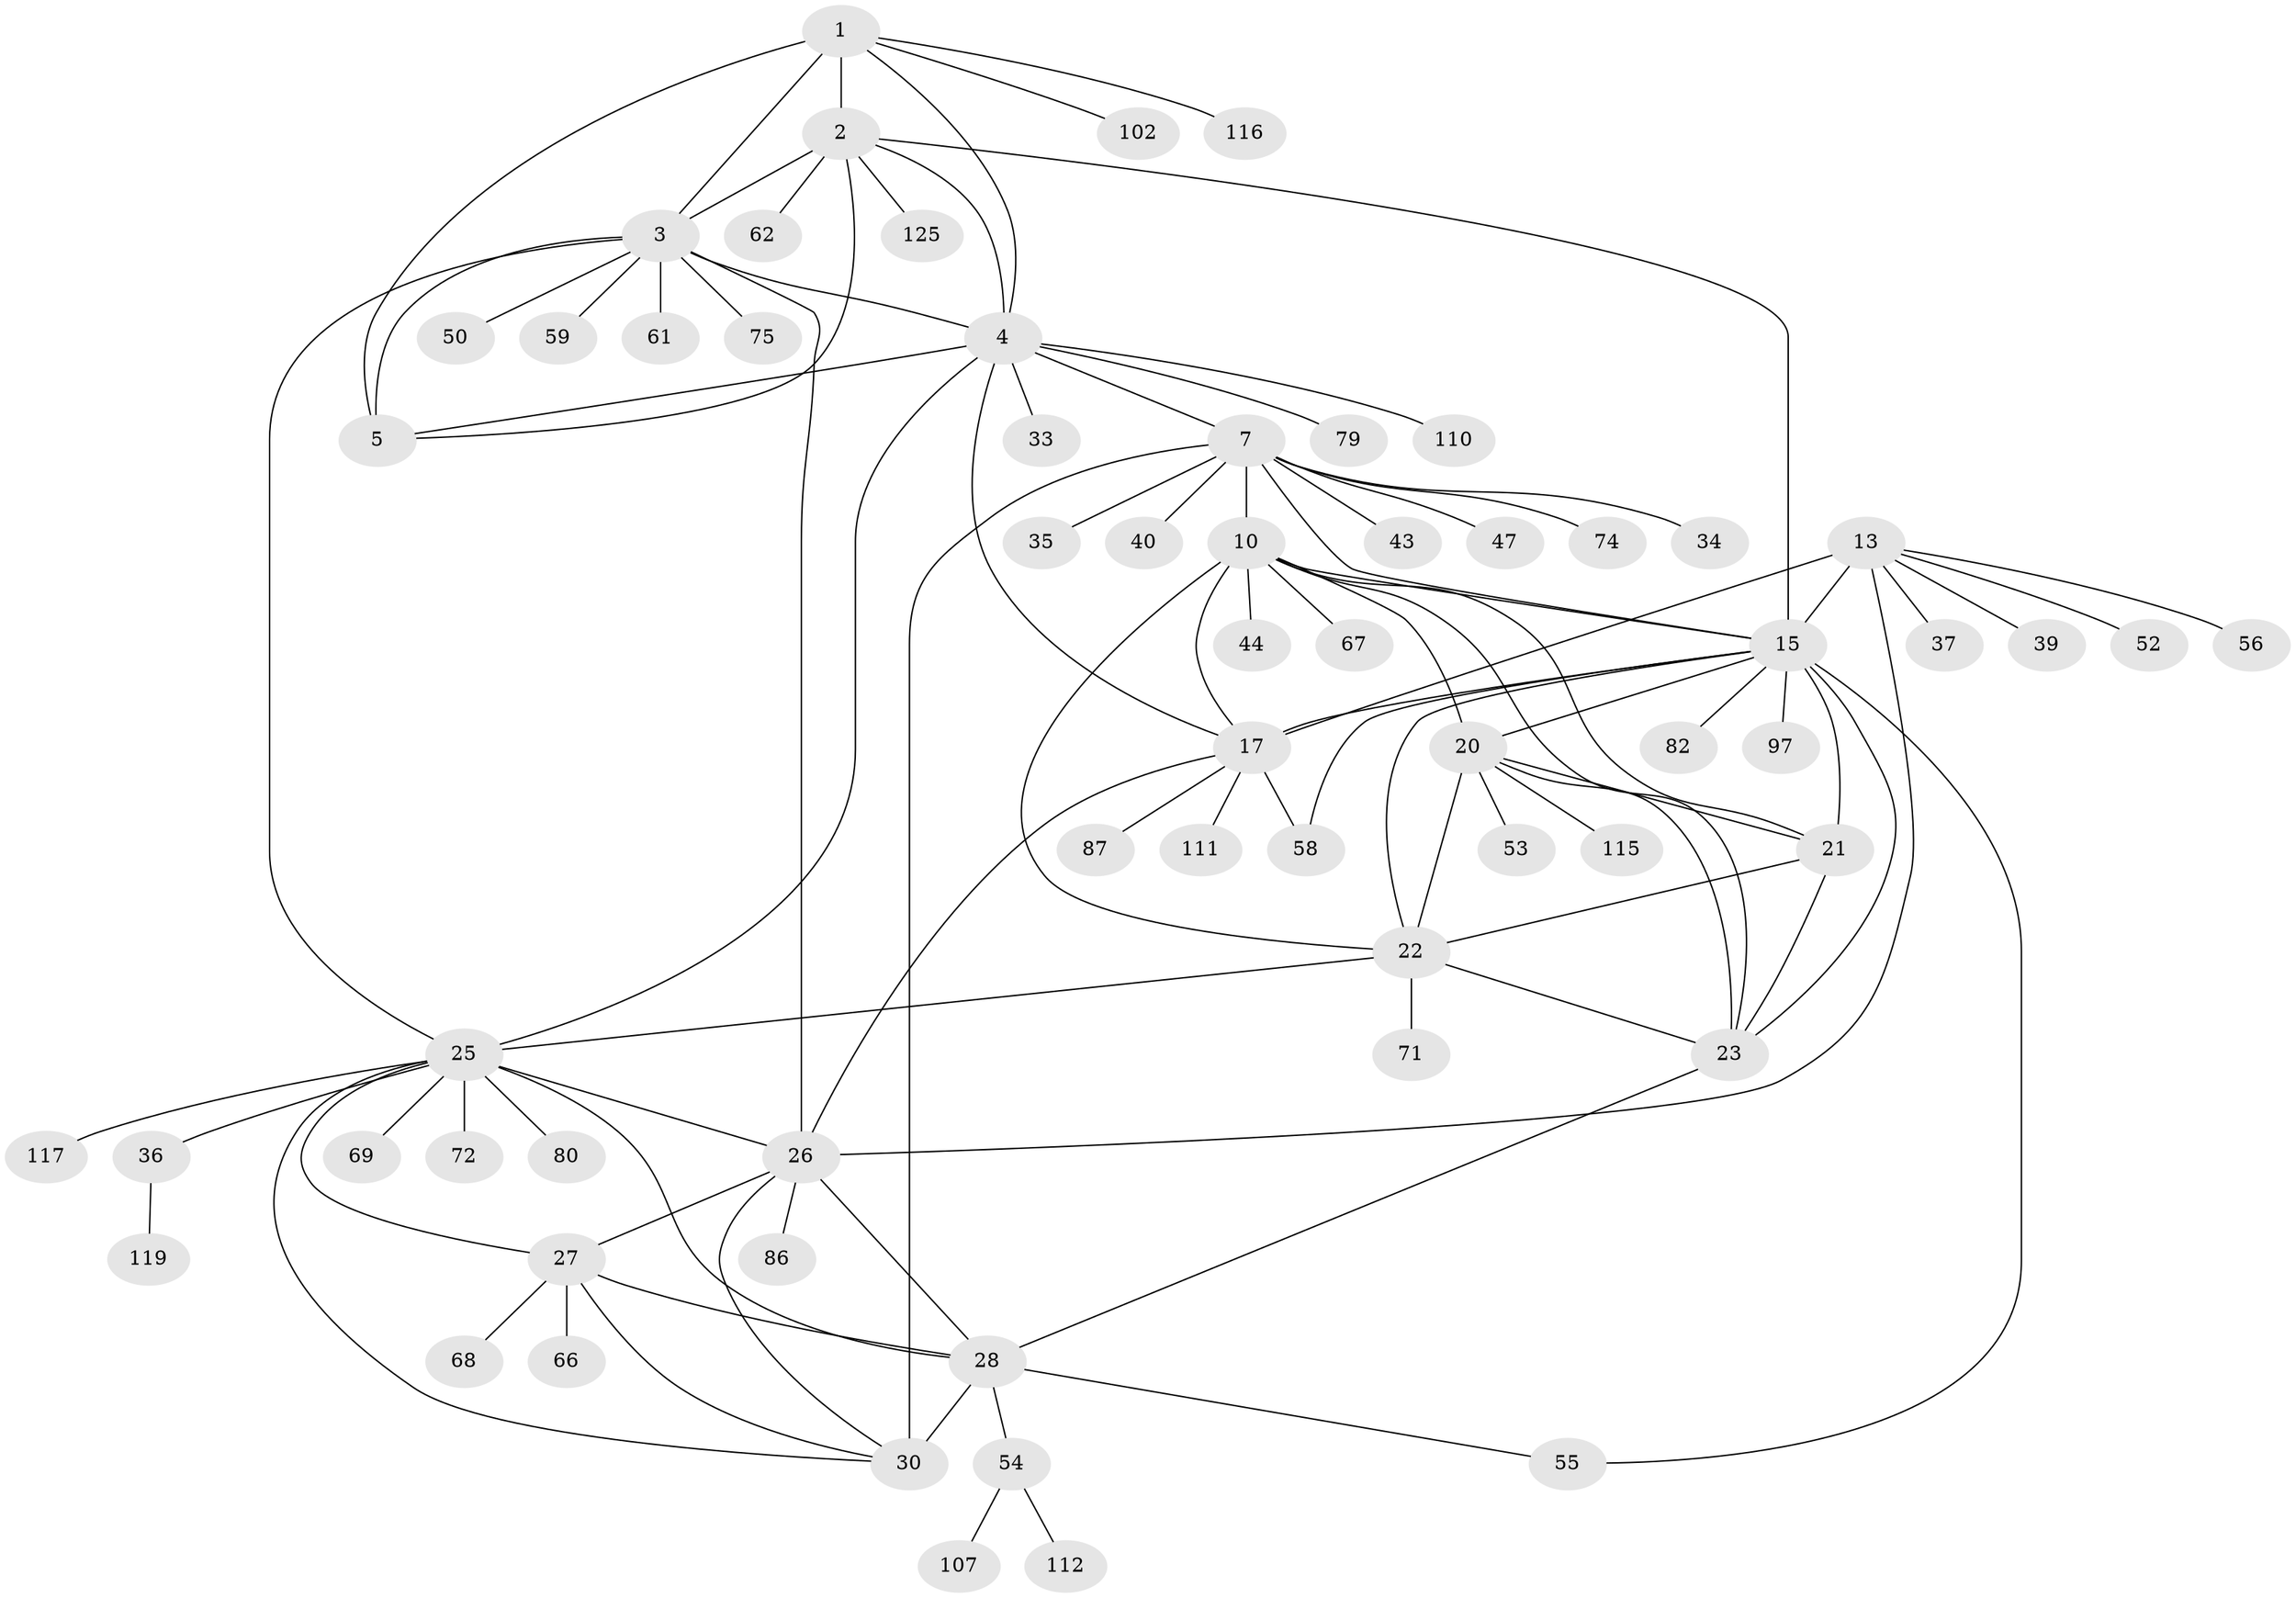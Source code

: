 // original degree distribution, {7: 0.06299212598425197, 8: 0.047244094488188976, 13: 0.023622047244094488, 11: 0.015748031496062992, 6: 0.031496062992125984, 9: 0.031496062992125984, 10: 0.023622047244094488, 3: 0.031496062992125984, 1: 0.5590551181102362, 2: 0.16535433070866143, 4: 0.007874015748031496}
// Generated by graph-tools (version 1.1) at 2025/19/03/04/25 18:19:30]
// undirected, 63 vertices, 98 edges
graph export_dot {
graph [start="1"]
  node [color=gray90,style=filled];
  1;
  2;
  3 [super="+31+121+103+113+63+6+57+48"];
  4;
  5 [super="+88+100"];
  7 [super="+9+12+8+120+83"];
  10 [super="+11"];
  13 [super="+38+127+104+93+14"];
  15 [super="+18+24"];
  17;
  20;
  21 [super="+124"];
  22 [super="+41+94+108"];
  23;
  25;
  26;
  27;
  28 [super="+29+45"];
  30 [super="+78"];
  33 [super="+105"];
  34 [super="+92"];
  35;
  36;
  37;
  39;
  40;
  43 [super="+76"];
  44;
  47;
  50;
  52 [super="+70"];
  53 [super="+60"];
  54;
  55 [super="+73+85"];
  56;
  58;
  59;
  61;
  62;
  66;
  67;
  68;
  69;
  71;
  72 [super="+118"];
  74;
  75;
  79;
  80;
  82;
  86;
  87;
  97;
  102;
  107;
  110;
  111;
  112;
  115;
  116;
  117;
  119;
  125;
  1 -- 2;
  1 -- 3 [weight=2];
  1 -- 4;
  1 -- 5;
  1 -- 102;
  1 -- 116;
  2 -- 3 [weight=2];
  2 -- 4;
  2 -- 5;
  2 -- 62;
  2 -- 125;
  2 -- 15;
  3 -- 4 [weight=2];
  3 -- 5 [weight=2];
  3 -- 61;
  3 -- 25;
  3 -- 26;
  3 -- 75;
  3 -- 50;
  3 -- 59;
  4 -- 5;
  4 -- 17;
  4 -- 25;
  4 -- 33;
  4 -- 79;
  4 -- 110;
  4 -- 7;
  7 -- 10 [weight=9];
  7 -- 74;
  7 -- 30 [weight=3];
  7 -- 47;
  7 -- 34;
  7 -- 40;
  7 -- 35;
  7 -- 43;
  7 -- 15;
  10 -- 17;
  10 -- 67;
  10 -- 44;
  10 -- 15;
  10 -- 20;
  10 -- 21;
  10 -- 22;
  10 -- 23;
  13 -- 15 [weight=6];
  13 -- 17 [weight=3];
  13 -- 37;
  13 -- 39;
  13 -- 52;
  13 -- 56;
  13 -- 26;
  15 -- 17 [weight=2];
  15 -- 97;
  15 -- 82;
  15 -- 20;
  15 -- 21;
  15 -- 22;
  15 -- 23;
  15 -- 55;
  15 -- 58;
  17 -- 26;
  17 -- 58;
  17 -- 87;
  17 -- 111;
  20 -- 21;
  20 -- 22;
  20 -- 23;
  20 -- 53;
  20 -- 115;
  21 -- 22;
  21 -- 23;
  22 -- 23;
  22 -- 71;
  22 -- 25;
  23 -- 28;
  25 -- 26;
  25 -- 27;
  25 -- 28 [weight=2];
  25 -- 30;
  25 -- 36;
  25 -- 69;
  25 -- 72;
  25 -- 80;
  25 -- 117;
  26 -- 27;
  26 -- 28 [weight=2];
  26 -- 30;
  26 -- 86;
  27 -- 28 [weight=2];
  27 -- 30;
  27 -- 66;
  27 -- 68;
  28 -- 30 [weight=2];
  28 -- 55;
  28 -- 54;
  36 -- 119;
  54 -- 107;
  54 -- 112;
}
